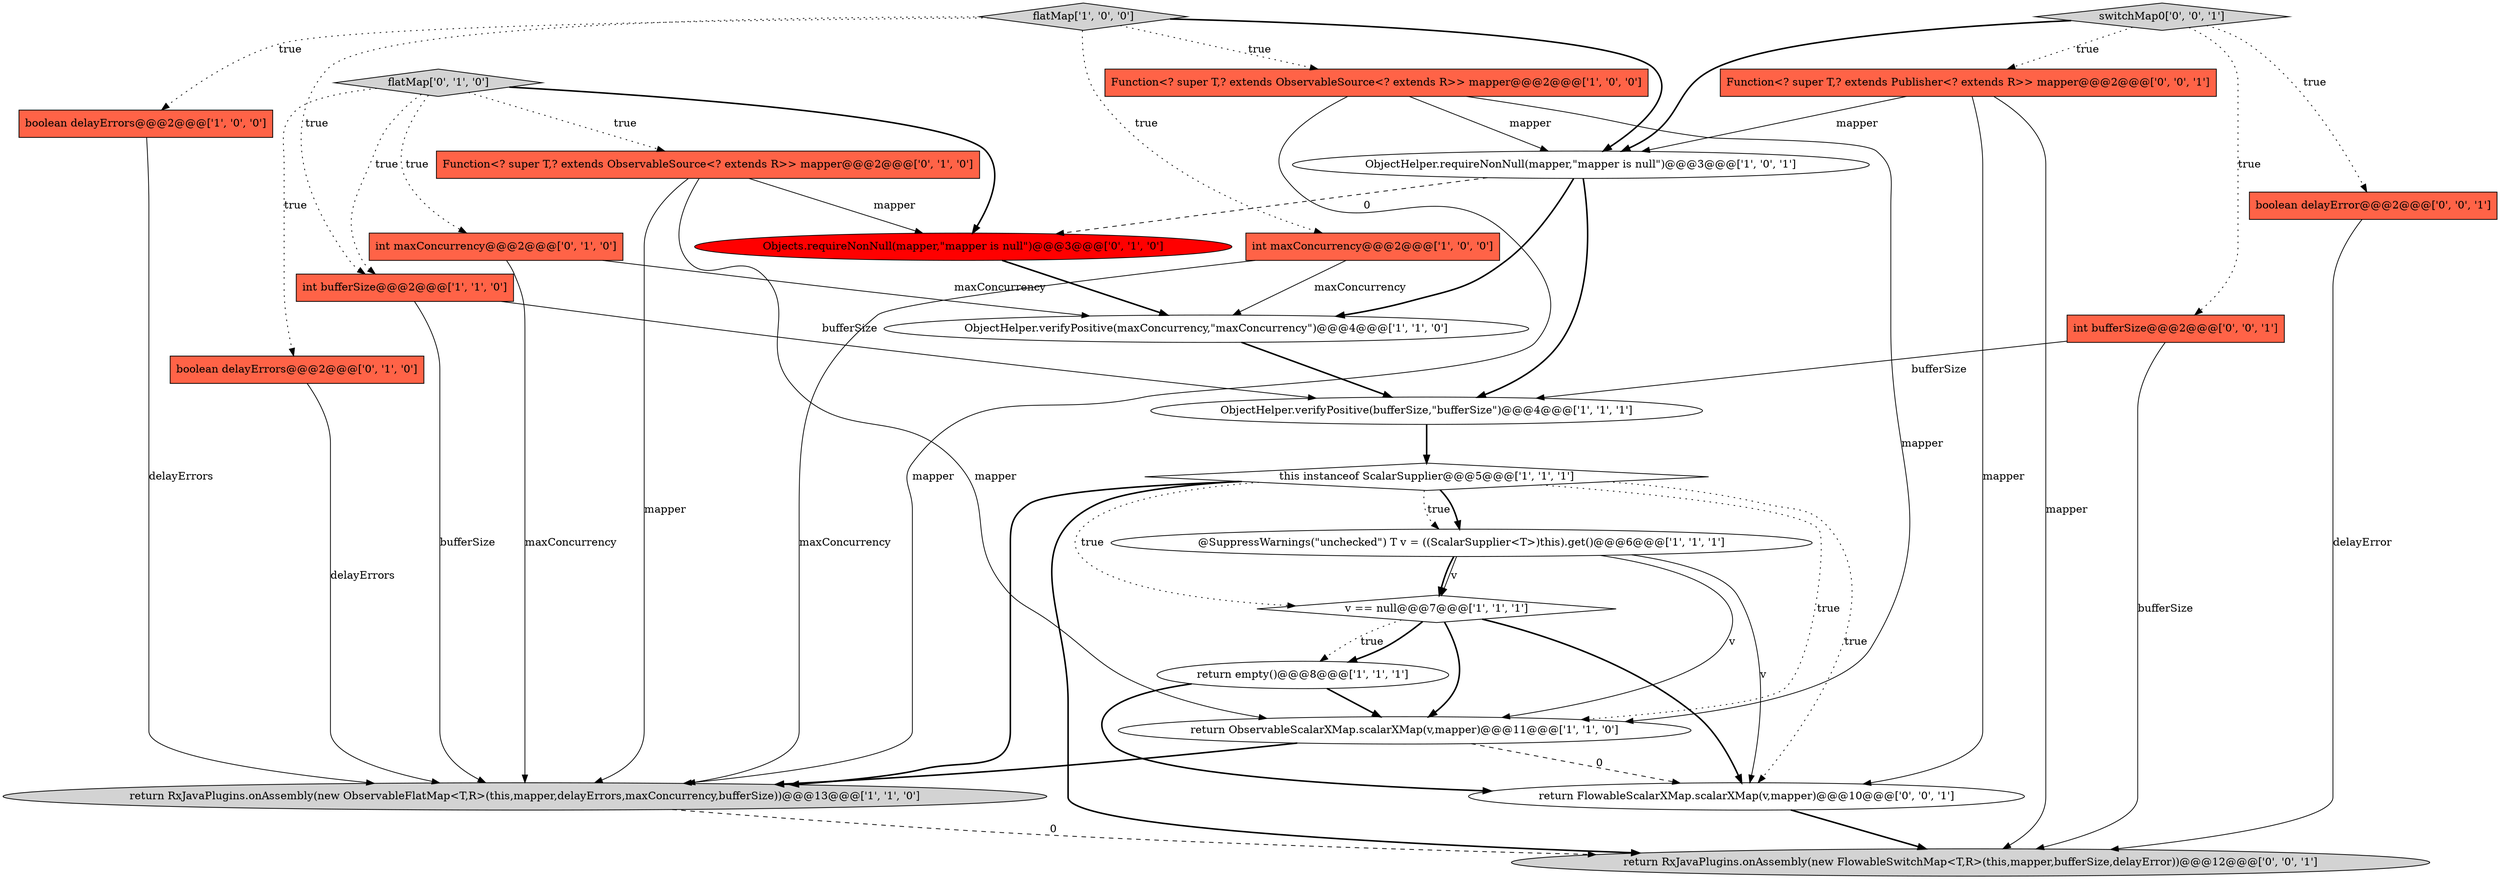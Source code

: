 digraph {
8 [style = filled, label = "@SuppressWarnings(\"unchecked\") T v = ((ScalarSupplier<T>)this).get()@@@6@@@['1', '1', '1']", fillcolor = white, shape = ellipse image = "AAA0AAABBB1BBB"];
10 [style = filled, label = "int maxConcurrency@@@2@@@['1', '0', '0']", fillcolor = tomato, shape = box image = "AAA0AAABBB1BBB"];
5 [style = filled, label = "return empty()@@@8@@@['1', '1', '1']", fillcolor = white, shape = ellipse image = "AAA0AAABBB1BBB"];
24 [style = filled, label = "switchMap0['0', '0', '1']", fillcolor = lightgray, shape = diamond image = "AAA0AAABBB3BBB"];
17 [style = filled, label = "Objects.requireNonNull(mapper,\"mapper is null\")@@@3@@@['0', '1', '0']", fillcolor = red, shape = ellipse image = "AAA1AAABBB2BBB"];
3 [style = filled, label = "ObjectHelper.requireNonNull(mapper,\"mapper is null\")@@@3@@@['1', '0', '1']", fillcolor = white, shape = ellipse image = "AAA0AAABBB1BBB"];
20 [style = filled, label = "return FlowableScalarXMap.scalarXMap(v,mapper)@@@10@@@['0', '0', '1']", fillcolor = white, shape = ellipse image = "AAA0AAABBB3BBB"];
0 [style = filled, label = "ObjectHelper.verifyPositive(bufferSize,\"bufferSize\")@@@4@@@['1', '1', '1']", fillcolor = white, shape = ellipse image = "AAA0AAABBB1BBB"];
16 [style = filled, label = "int maxConcurrency@@@2@@@['0', '1', '0']", fillcolor = tomato, shape = box image = "AAA0AAABBB2BBB"];
22 [style = filled, label = "Function<? super T,? extends Publisher<? extends R>> mapper@@@2@@@['0', '0', '1']", fillcolor = tomato, shape = box image = "AAA0AAABBB3BBB"];
18 [style = filled, label = "flatMap['0', '1', '0']", fillcolor = lightgray, shape = diamond image = "AAA0AAABBB2BBB"];
2 [style = filled, label = "return ObservableScalarXMap.scalarXMap(v,mapper)@@@11@@@['1', '1', '0']", fillcolor = white, shape = ellipse image = "AAA0AAABBB1BBB"];
7 [style = filled, label = "return RxJavaPlugins.onAssembly(new ObservableFlatMap<T,R>(this,mapper,delayErrors,maxConcurrency,bufferSize))@@@13@@@['1', '1', '0']", fillcolor = lightgray, shape = ellipse image = "AAA0AAABBB1BBB"];
6 [style = filled, label = "this instanceof ScalarSupplier@@@5@@@['1', '1', '1']", fillcolor = white, shape = diamond image = "AAA0AAABBB1BBB"];
9 [style = filled, label = "boolean delayErrors@@@2@@@['1', '0', '0']", fillcolor = tomato, shape = box image = "AAA0AAABBB1BBB"];
21 [style = filled, label = "int bufferSize@@@2@@@['0', '0', '1']", fillcolor = tomato, shape = box image = "AAA0AAABBB3BBB"];
1 [style = filled, label = "flatMap['1', '0', '0']", fillcolor = lightgray, shape = diamond image = "AAA0AAABBB1BBB"];
13 [style = filled, label = "ObjectHelper.verifyPositive(maxConcurrency,\"maxConcurrency\")@@@4@@@['1', '1', '0']", fillcolor = white, shape = ellipse image = "AAA0AAABBB1BBB"];
14 [style = filled, label = "Function<? super T,? extends ObservableSource<? extends R>> mapper@@@2@@@['0', '1', '0']", fillcolor = tomato, shape = box image = "AAA0AAABBB2BBB"];
12 [style = filled, label = "int bufferSize@@@2@@@['1', '1', '0']", fillcolor = tomato, shape = box image = "AAA0AAABBB1BBB"];
23 [style = filled, label = "boolean delayError@@@2@@@['0', '0', '1']", fillcolor = tomato, shape = box image = "AAA0AAABBB3BBB"];
4 [style = filled, label = "v == null@@@7@@@['1', '1', '1']", fillcolor = white, shape = diamond image = "AAA0AAABBB1BBB"];
19 [style = filled, label = "return RxJavaPlugins.onAssembly(new FlowableSwitchMap<T,R>(this,mapper,bufferSize,delayError))@@@12@@@['0', '0', '1']", fillcolor = lightgray, shape = ellipse image = "AAA0AAABBB3BBB"];
15 [style = filled, label = "boolean delayErrors@@@2@@@['0', '1', '0']", fillcolor = tomato, shape = box image = "AAA0AAABBB2BBB"];
11 [style = filled, label = "Function<? super T,? extends ObservableSource<? extends R>> mapper@@@2@@@['1', '0', '0']", fillcolor = tomato, shape = box image = "AAA0AAABBB1BBB"];
4->5 [style = dotted, label="true"];
21->19 [style = solid, label="bufferSize"];
3->17 [style = dashed, label="0"];
1->10 [style = dotted, label="true"];
2->20 [style = dashed, label="0"];
8->2 [style = solid, label="v"];
5->20 [style = bold, label=""];
18->16 [style = dotted, label="true"];
22->20 [style = solid, label="mapper"];
0->6 [style = bold, label=""];
1->11 [style = dotted, label="true"];
18->15 [style = dotted, label="true"];
11->3 [style = solid, label="mapper"];
1->3 [style = bold, label=""];
18->17 [style = bold, label=""];
12->0 [style = solid, label="bufferSize"];
14->2 [style = solid, label="mapper"];
14->7 [style = solid, label="mapper"];
16->7 [style = solid, label="maxConcurrency"];
4->2 [style = bold, label=""];
6->19 [style = bold, label=""];
18->14 [style = dotted, label="true"];
3->0 [style = bold, label=""];
6->20 [style = dotted, label="true"];
11->2 [style = solid, label="mapper"];
5->2 [style = bold, label=""];
6->2 [style = dotted, label="true"];
18->12 [style = dotted, label="true"];
9->7 [style = solid, label="delayErrors"];
15->7 [style = solid, label="delayErrors"];
6->4 [style = dotted, label="true"];
24->23 [style = dotted, label="true"];
7->19 [style = dashed, label="0"];
6->8 [style = dotted, label="true"];
22->3 [style = solid, label="mapper"];
24->22 [style = dotted, label="true"];
11->7 [style = solid, label="mapper"];
1->9 [style = dotted, label="true"];
1->12 [style = dotted, label="true"];
6->8 [style = bold, label=""];
8->20 [style = solid, label="v"];
4->20 [style = bold, label=""];
16->13 [style = solid, label="maxConcurrency"];
21->0 [style = solid, label="bufferSize"];
3->13 [style = bold, label=""];
8->4 [style = solid, label="v"];
12->7 [style = solid, label="bufferSize"];
10->7 [style = solid, label="maxConcurrency"];
22->19 [style = solid, label="mapper"];
17->13 [style = bold, label=""];
10->13 [style = solid, label="maxConcurrency"];
8->4 [style = bold, label=""];
2->7 [style = bold, label=""];
6->7 [style = bold, label=""];
23->19 [style = solid, label="delayError"];
14->17 [style = solid, label="mapper"];
20->19 [style = bold, label=""];
24->21 [style = dotted, label="true"];
4->5 [style = bold, label=""];
24->3 [style = bold, label=""];
13->0 [style = bold, label=""];
}
